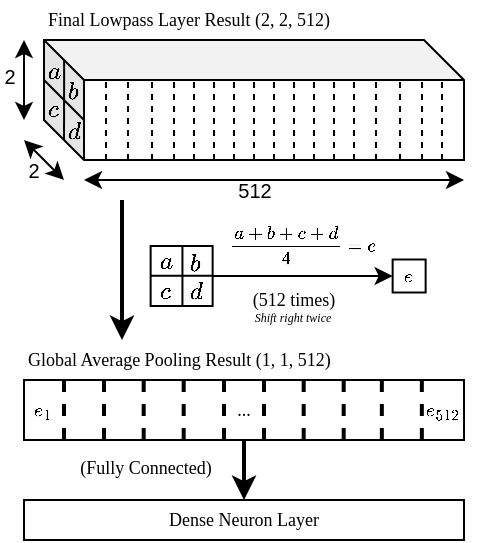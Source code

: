 <mxfile version="14.8.5" type="device"><diagram id="gdhqksm99C1h20tyCLCH" name="Page-1"><mxGraphModel dx="474" dy="278" grid="1" gridSize="10" guides="1" tooltips="1" connect="1" arrows="1" fold="1" page="1" pageScale="1" pageWidth="850" pageHeight="1100" math="1" shadow="0"><root><mxCell id="0"/><mxCell id="1" parent="0"/><mxCell id="H7Eu_JWm3RZs2MIvx3Li-54" value="$$\frac{a+b+c+d}{4}=e$$" style="text;html=1;strokeColor=none;fillColor=none;align=center;verticalAlign=middle;whiteSpace=wrap;rounded=0;fontFamily=Verdana;fontSize=9;" parent="1" vertex="1"><mxGeometry x="365.32" y="519" width="70" height="25" as="geometry"/></mxCell><mxCell id="H7Eu_JWm3RZs2MIvx3Li-3" value="" style="shape=cube;whiteSpace=wrap;html=1;boundedLbl=1;backgroundOutline=1;darkOpacity=0.05;darkOpacity2=0.1;fillColor=#FFFFFF;" parent="1" vertex="1"><mxGeometry x="270" y="430" width="210" height="60" as="geometry"/></mxCell><mxCell id="H7Eu_JWm3RZs2MIvx3Li-5" value="" style="endArrow=classic;startArrow=classic;html=1;" parent="1" edge="1"><mxGeometry width="50" height="50" relative="1" as="geometry"><mxPoint x="280" y="500" as="sourcePoint"/><mxPoint x="260" y="480" as="targetPoint"/></mxGeometry></mxCell><mxCell id="H7Eu_JWm3RZs2MIvx3Li-6" value="" style="endArrow=classic;startArrow=classic;html=1;" parent="1" edge="1"><mxGeometry width="50" height="50" relative="1" as="geometry"><mxPoint x="260" y="470" as="sourcePoint"/><mxPoint x="260" y="430" as="targetPoint"/></mxGeometry></mxCell><mxCell id="H7Eu_JWm3RZs2MIvx3Li-7" value="2" style="text;html=1;strokeColor=none;fillColor=none;align=center;verticalAlign=middle;whiteSpace=wrap;rounded=0;fontSize=10;" parent="1" vertex="1"><mxGeometry x="260" y="490" width="10" height="10" as="geometry"/></mxCell><mxCell id="H7Eu_JWm3RZs2MIvx3Li-8" value="2" style="text;html=1;strokeColor=none;fillColor=none;align=center;verticalAlign=middle;whiteSpace=wrap;rounded=0;fontSize=10;" parent="1" vertex="1"><mxGeometry x="248" y="443" width="10" height="10" as="geometry"/></mxCell><mxCell id="H7Eu_JWm3RZs2MIvx3Li-9" value="" style="endArrow=classic;startArrow=classic;html=1;fontSize=10;" parent="1" edge="1"><mxGeometry width="50" height="50" relative="1" as="geometry"><mxPoint x="290" y="500" as="sourcePoint"/><mxPoint x="480" y="500" as="targetPoint"/></mxGeometry></mxCell><mxCell id="H7Eu_JWm3RZs2MIvx3Li-10" value="512" style="text;html=1;strokeColor=none;fillColor=none;align=center;verticalAlign=middle;whiteSpace=wrap;rounded=0;fontSize=10;" parent="1" vertex="1"><mxGeometry x="362.5" y="500" width="25" height="10" as="geometry"/></mxCell><mxCell id="H7Eu_JWm3RZs2MIvx3Li-13" value="" style="verticalLabelPosition=bottom;shadow=0;dashed=1;align=center;html=1;verticalAlign=top;strokeWidth=1;shape=mxgraph.mockup.markup.line;direction=north;fontSize=10;fillColor=none;" parent="1" vertex="1"><mxGeometry x="340" y="450" width="10" height="40" as="geometry"/></mxCell><mxCell id="H7Eu_JWm3RZs2MIvx3Li-14" value="" style="verticalLabelPosition=bottom;shadow=0;dashed=1;align=center;html=1;verticalAlign=top;strokeWidth=1;shape=mxgraph.mockup.markup.line;direction=north;fontSize=10;fillColor=none;" parent="1" vertex="1"><mxGeometry x="330" y="450" width="10" height="40" as="geometry"/></mxCell><mxCell id="H7Eu_JWm3RZs2MIvx3Li-15" value="" style="verticalLabelPosition=bottom;shadow=0;dashed=1;align=center;html=1;verticalAlign=top;strokeWidth=1;shape=mxgraph.mockup.markup.line;direction=north;fontSize=10;fillColor=none;" parent="1" vertex="1"><mxGeometry x="319" y="450" width="10" height="40" as="geometry"/></mxCell><mxCell id="H7Eu_JWm3RZs2MIvx3Li-16" value="" style="verticalLabelPosition=bottom;shadow=0;dashed=1;align=center;html=1;verticalAlign=top;strokeWidth=1;shape=mxgraph.mockup.markup.line;direction=north;fontSize=10;fillColor=none;" parent="1" vertex="1"><mxGeometry x="307" y="450" width="10" height="40" as="geometry"/></mxCell><mxCell id="H7Eu_JWm3RZs2MIvx3Li-17" value="" style="verticalLabelPosition=bottom;shadow=0;dashed=1;align=center;html=1;verticalAlign=top;strokeWidth=1;shape=mxgraph.mockup.markup.line;direction=north;fontSize=10;fillColor=none;" parent="1" vertex="1"><mxGeometry x="296" y="450" width="10" height="40" as="geometry"/></mxCell><mxCell id="H7Eu_JWm3RZs2MIvx3Li-21" value="" style="verticalLabelPosition=bottom;shadow=0;dashed=1;align=center;html=1;verticalAlign=top;strokeWidth=1;shape=mxgraph.mockup.markup.line;direction=north;fontSize=10;fillColor=none;" parent="1" vertex="1"><mxGeometry x="360" y="450" width="10" height="40" as="geometry"/></mxCell><mxCell id="H7Eu_JWm3RZs2MIvx3Li-22" value="" style="verticalLabelPosition=bottom;shadow=0;dashed=1;align=center;html=1;verticalAlign=top;strokeWidth=1;shape=mxgraph.mockup.markup.line;direction=north;fontSize=10;fillColor=none;" parent="1" vertex="1"><mxGeometry x="350" y="450" width="10" height="40" as="geometry"/></mxCell><mxCell id="H7Eu_JWm3RZs2MIvx3Li-23" value="" style="verticalLabelPosition=bottom;shadow=0;dashed=1;align=center;html=1;verticalAlign=top;strokeWidth=1;shape=mxgraph.mockup.markup.line;direction=north;fontSize=10;fillColor=none;" parent="1" vertex="1"><mxGeometry x="380" y="450" width="10" height="40" as="geometry"/></mxCell><mxCell id="H7Eu_JWm3RZs2MIvx3Li-24" value="" style="verticalLabelPosition=bottom;shadow=0;dashed=1;align=center;html=1;verticalAlign=top;strokeWidth=1;shape=mxgraph.mockup.markup.line;direction=north;fontSize=10;fillColor=none;" parent="1" vertex="1"><mxGeometry x="370" y="450" width="10" height="40" as="geometry"/></mxCell><mxCell id="H7Eu_JWm3RZs2MIvx3Li-25" value="" style="verticalLabelPosition=bottom;shadow=0;dashed=1;align=center;html=1;verticalAlign=top;strokeWidth=1;shape=mxgraph.mockup.markup.line;direction=north;fontSize=10;fillColor=none;" parent="1" vertex="1"><mxGeometry x="400" y="450" width="10" height="40" as="geometry"/></mxCell><mxCell id="H7Eu_JWm3RZs2MIvx3Li-26" value="" style="verticalLabelPosition=bottom;shadow=0;dashed=1;align=center;html=1;verticalAlign=top;strokeWidth=1;shape=mxgraph.mockup.markup.line;direction=north;fontSize=10;fillColor=none;" parent="1" vertex="1"><mxGeometry x="390" y="450" width="10" height="40" as="geometry"/></mxCell><mxCell id="H7Eu_JWm3RZs2MIvx3Li-27" value="" style="verticalLabelPosition=bottom;shadow=0;dashed=1;align=center;html=1;verticalAlign=top;strokeWidth=1;shape=mxgraph.mockup.markup.line;direction=north;fontSize=10;fillColor=none;" parent="1" vertex="1"><mxGeometry x="420" y="450" width="10" height="40" as="geometry"/></mxCell><mxCell id="H7Eu_JWm3RZs2MIvx3Li-28" value="" style="verticalLabelPosition=bottom;shadow=0;dashed=1;align=center;html=1;verticalAlign=top;strokeWidth=1;shape=mxgraph.mockup.markup.line;direction=north;fontSize=10;fillColor=none;" parent="1" vertex="1"><mxGeometry x="410" y="450" width="10" height="40" as="geometry"/></mxCell><mxCell id="H7Eu_JWm3RZs2MIvx3Li-29" value="" style="verticalLabelPosition=bottom;shadow=0;dashed=1;align=center;html=1;verticalAlign=top;strokeWidth=1;shape=mxgraph.mockup.markup.line;direction=north;fontSize=10;fillColor=none;" parent="1" vertex="1"><mxGeometry x="443" y="450" width="10" height="40" as="geometry"/></mxCell><mxCell id="H7Eu_JWm3RZs2MIvx3Li-30" value="" style="verticalLabelPosition=bottom;shadow=0;dashed=1;align=center;html=1;verticalAlign=top;strokeWidth=1;shape=mxgraph.mockup.markup.line;direction=north;fontSize=10;fillColor=none;" parent="1" vertex="1"><mxGeometry x="431" y="450" width="10" height="40" as="geometry"/></mxCell><mxCell id="H7Eu_JWm3RZs2MIvx3Li-31" value="" style="verticalLabelPosition=bottom;shadow=0;dashed=1;align=center;html=1;verticalAlign=top;strokeWidth=1;shape=mxgraph.mockup.markup.line;direction=north;fontSize=10;fillColor=none;" parent="1" vertex="1"><mxGeometry x="464" y="450" width="10" height="40" as="geometry"/></mxCell><mxCell id="H7Eu_JWm3RZs2MIvx3Li-32" value="" style="verticalLabelPosition=bottom;shadow=0;dashed=1;align=center;html=1;verticalAlign=top;strokeWidth=1;shape=mxgraph.mockup.markup.line;direction=north;fontSize=10;fillColor=none;" parent="1" vertex="1"><mxGeometry x="454" y="450" width="10" height="40" as="geometry"/></mxCell><mxCell id="H7Eu_JWm3RZs2MIvx3Li-42" value="" style="endArrow=none;html=1;fontSize=10;" parent="1" edge="1"><mxGeometry width="50" height="50" relative="1" as="geometry"><mxPoint x="290" y="470" as="sourcePoint"/><mxPoint x="270" y="450" as="targetPoint"/></mxGeometry></mxCell><mxCell id="H7Eu_JWm3RZs2MIvx3Li-43" value="" style="endArrow=none;html=1;fontSize=10;entryX=0.048;entryY=0.167;entryDx=0;entryDy=0;entryPerimeter=0;" parent="1" target="H7Eu_JWm3RZs2MIvx3Li-3" edge="1"><mxGeometry width="50" height="50" relative="1" as="geometry"><mxPoint x="280" y="480" as="sourcePoint"/><mxPoint x="280" y="450" as="targetPoint"/></mxGeometry></mxCell><mxCell id="H7Eu_JWm3RZs2MIvx3Li-44" value="" style="endArrow=classic;html=1;fontSize=10;strokeWidth=2;" parent="1" edge="1"><mxGeometry width="50" height="50" relative="1" as="geometry"><mxPoint x="309" y="510" as="sourcePoint"/><mxPoint x="309" y="580" as="targetPoint"/></mxGeometry></mxCell><mxCell id="H7Eu_JWm3RZs2MIvx3Li-46" value="" style="rounded=0;whiteSpace=wrap;html=1;fontSize=10;fillColor=none;" parent="1" vertex="1"><mxGeometry x="323.32" y="533" width="31" height="30" as="geometry"/></mxCell><mxCell id="H7Eu_JWm3RZs2MIvx3Li-47" value="" style="endArrow=none;html=1;fontSize=10;" parent="1" edge="1"><mxGeometry width="50" height="50" relative="1" as="geometry"><mxPoint x="339.22" y="563" as="sourcePoint"/><mxPoint x="339.22" y="533" as="targetPoint"/></mxGeometry></mxCell><mxCell id="H7Eu_JWm3RZs2MIvx3Li-48" value="" style="endArrow=none;html=1;fontSize=10;" parent="1" edge="1"><mxGeometry width="50" height="50" relative="1" as="geometry"><mxPoint x="323.22" y="547.9" as="sourcePoint"/><mxPoint x="354.32" y="547.9" as="targetPoint"/></mxGeometry></mxCell><mxCell id="H7Eu_JWm3RZs2MIvx3Li-49" value="$$a$$" style="text;html=1;strokeColor=none;fillColor=none;align=center;verticalAlign=middle;whiteSpace=wrap;rounded=0;fontSize=12;fontFamily=Verdana;" parent="1" vertex="1"><mxGeometry x="326.32" y="535" width="10" height="10" as="geometry"/></mxCell><mxCell id="H7Eu_JWm3RZs2MIvx3Li-50" value="$$b$$" style="text;html=1;strokeColor=none;fillColor=none;align=center;verticalAlign=middle;whiteSpace=wrap;rounded=0;fontSize=12;fontFamily=Verdana;" parent="1" vertex="1"><mxGeometry x="341.32" y="536" width="10" height="10" as="geometry"/></mxCell><mxCell id="H7Eu_JWm3RZs2MIvx3Li-51" value="$$c$$" style="text;html=1;strokeColor=none;fillColor=none;align=center;verticalAlign=middle;whiteSpace=wrap;rounded=0;fontSize=12;fontFamily=Verdana;" parent="1" vertex="1"><mxGeometry x="326.32" y="551" width="10" height="7" as="geometry"/></mxCell><mxCell id="H7Eu_JWm3RZs2MIvx3Li-52" value="$$d$$" style="text;html=1;strokeColor=none;fillColor=none;align=center;verticalAlign=middle;whiteSpace=wrap;rounded=0;fontSize=12;fontFamily=Verdana;" parent="1" vertex="1"><mxGeometry x="341.32" y="550" width="10" height="10" as="geometry"/></mxCell><mxCell id="H7Eu_JWm3RZs2MIvx3Li-53" value="" style="endArrow=classic;html=1;fontFamily=Verdana;fontSize=12;exitX=1;exitY=0.5;exitDx=0;exitDy=0;" parent="1" source="H7Eu_JWm3RZs2MIvx3Li-46" edge="1"><mxGeometry width="50" height="50" relative="1" as="geometry"><mxPoint x="364.32" y="583" as="sourcePoint"/><mxPoint x="444.32" y="548" as="targetPoint"/></mxGeometry></mxCell><mxCell id="H7Eu_JWm3RZs2MIvx3Li-55" value="$$e$$" style="whiteSpace=wrap;html=1;aspect=fixed;fontFamily=Verdana;fontSize=9;fillColor=none;" parent="1" vertex="1"><mxGeometry x="444.32" y="539.75" width="16.5" height="16.5" as="geometry"/></mxCell><mxCell id="H7Eu_JWm3RZs2MIvx3Li-56" value="&lt;span style=&quot;font-style: normal&quot;&gt;(512 times)&lt;/span&gt;" style="text;html=1;strokeColor=none;fillColor=none;align=center;verticalAlign=middle;whiteSpace=wrap;rounded=0;fontFamily=Verdana;fontSize=9;fontStyle=2" parent="1" vertex="1"><mxGeometry x="365.32" y="550" width="60" height="20" as="geometry"/></mxCell><mxCell id="H7Eu_JWm3RZs2MIvx3Li-57" value="" style="rounded=0;whiteSpace=wrap;html=1;fontFamily=Verdana;fontSize=9;fillColor=none;" parent="1" vertex="1"><mxGeometry x="260" y="600" width="220" height="30" as="geometry"/></mxCell><mxCell id="H7Eu_JWm3RZs2MIvx3Li-58" value="" style="endArrow=none;html=1;fontFamily=Verdana;fontSize=9;strokeWidth=2;dashed=1;" parent="1" edge="1"><mxGeometry width="50" height="50" relative="1" as="geometry"><mxPoint x="280" y="630" as="sourcePoint"/><mxPoint x="280" y="600" as="targetPoint"/></mxGeometry></mxCell><mxCell id="H7Eu_JWm3RZs2MIvx3Li-59" value="" style="endArrow=none;html=1;fontFamily=Verdana;fontSize=9;strokeWidth=2;dashed=1;" parent="1" edge="1"><mxGeometry width="50" height="50" relative="1" as="geometry"><mxPoint x="300" y="630" as="sourcePoint"/><mxPoint x="300" y="600" as="targetPoint"/></mxGeometry></mxCell><mxCell id="H7Eu_JWm3RZs2MIvx3Li-60" value="" style="endArrow=none;html=1;fontFamily=Verdana;fontSize=9;strokeWidth=2;dashed=1;" parent="1" edge="1"><mxGeometry width="50" height="50" relative="1" as="geometry"><mxPoint x="319.84" y="630" as="sourcePoint"/><mxPoint x="319.84" y="600" as="targetPoint"/></mxGeometry></mxCell><mxCell id="H7Eu_JWm3RZs2MIvx3Li-61" value="" style="endArrow=none;html=1;fontFamily=Verdana;fontSize=9;strokeWidth=2;dashed=1;" parent="1" edge="1"><mxGeometry width="50" height="50" relative="1" as="geometry"><mxPoint x="339.84" y="630" as="sourcePoint"/><mxPoint x="339.84" y="600" as="targetPoint"/></mxGeometry></mxCell><mxCell id="H7Eu_JWm3RZs2MIvx3Li-62" value="" style="endArrow=none;html=1;fontFamily=Verdana;fontSize=9;strokeWidth=2;dashed=1;" parent="1" edge="1"><mxGeometry width="50" height="50" relative="1" as="geometry"><mxPoint x="360" y="630" as="sourcePoint"/><mxPoint x="360" y="600" as="targetPoint"/></mxGeometry></mxCell><mxCell id="H7Eu_JWm3RZs2MIvx3Li-63" value="" style="endArrow=none;html=1;fontFamily=Verdana;fontSize=9;strokeWidth=2;dashed=1;" parent="1" edge="1"><mxGeometry width="50" height="50" relative="1" as="geometry"><mxPoint x="380" y="630" as="sourcePoint"/><mxPoint x="380" y="600" as="targetPoint"/></mxGeometry></mxCell><mxCell id="H7Eu_JWm3RZs2MIvx3Li-64" value="" style="endArrow=none;html=1;fontFamily=Verdana;fontSize=9;strokeWidth=2;dashed=1;" parent="1" edge="1"><mxGeometry width="50" height="50" relative="1" as="geometry"><mxPoint x="399.84" y="630" as="sourcePoint"/><mxPoint x="399.84" y="600" as="targetPoint"/></mxGeometry></mxCell><mxCell id="H7Eu_JWm3RZs2MIvx3Li-65" value="" style="endArrow=none;html=1;fontFamily=Verdana;fontSize=9;strokeWidth=2;dashed=1;" parent="1" edge="1"><mxGeometry width="50" height="50" relative="1" as="geometry"><mxPoint x="419.84" y="630" as="sourcePoint"/><mxPoint x="419.84" y="600" as="targetPoint"/></mxGeometry></mxCell><mxCell id="H7Eu_JWm3RZs2MIvx3Li-66" value="" style="endArrow=none;html=1;fontFamily=Verdana;fontSize=9;strokeWidth=2;dashed=1;" parent="1" edge="1"><mxGeometry width="50" height="50" relative="1" as="geometry"><mxPoint x="438.92" y="630" as="sourcePoint"/><mxPoint x="438.92" y="600" as="targetPoint"/></mxGeometry></mxCell><mxCell id="H7Eu_JWm3RZs2MIvx3Li-67" value="" style="endArrow=none;html=1;fontFamily=Verdana;fontSize=9;strokeWidth=2;dashed=1;" parent="1" edge="1"><mxGeometry width="50" height="50" relative="1" as="geometry"><mxPoint x="458.92" y="630" as="sourcePoint"/><mxPoint x="458.92" y="600" as="targetPoint"/></mxGeometry></mxCell><mxCell id="H7Eu_JWm3RZs2MIvx3Li-68" value="$$a$$" style="text;html=1;strokeColor=none;fillColor=none;align=center;verticalAlign=middle;whiteSpace=wrap;rounded=0;fontSize=12;fontFamily=Verdana;" parent="1" vertex="1"><mxGeometry x="270" y="440" width="10" height="10" as="geometry"/></mxCell><mxCell id="H7Eu_JWm3RZs2MIvx3Li-69" value="$$b$$" style="text;html=1;strokeColor=none;fillColor=none;align=center;verticalAlign=middle;whiteSpace=wrap;rounded=0;fontSize=12;fontFamily=Verdana;" parent="1" vertex="1"><mxGeometry x="280" y="450" width="10" height="10" as="geometry"/></mxCell><mxCell id="H7Eu_JWm3RZs2MIvx3Li-70" value="$$c$$" style="text;html=1;strokeColor=none;fillColor=none;align=center;verticalAlign=middle;whiteSpace=wrap;rounded=0;fontSize=12;fontFamily=Verdana;" parent="1" vertex="1"><mxGeometry x="270" y="460" width="10" height="7" as="geometry"/></mxCell><mxCell id="H7Eu_JWm3RZs2MIvx3Li-71" value="$$d$$" style="text;html=1;strokeColor=none;fillColor=none;align=center;verticalAlign=middle;whiteSpace=wrap;rounded=0;fontSize=12;fontFamily=Verdana;" parent="1" vertex="1"><mxGeometry x="280" y="470" width="10" height="10" as="geometry"/></mxCell><mxCell id="H7Eu_JWm3RZs2MIvx3Li-73" value="$$e_1$$" style="text;html=1;strokeColor=none;fillColor=none;align=center;verticalAlign=middle;whiteSpace=wrap;rounded=0;fontFamily=Verdana;fontSize=9;" parent="1" vertex="1"><mxGeometry x="265" y="611.88" width="10" height="6.25" as="geometry"/></mxCell><mxCell id="H7Eu_JWm3RZs2MIvx3Li-74" value="$$e_{512}$$" style="text;html=1;strokeColor=none;fillColor=none;align=center;verticalAlign=middle;whiteSpace=wrap;rounded=0;fontFamily=Verdana;fontSize=9;" parent="1" vertex="1"><mxGeometry x="462" y="611.88" width="16" height="6.25" as="geometry"/></mxCell><mxCell id="H7Eu_JWm3RZs2MIvx3Li-75" value="" style="endArrow=classic;html=1;fontFamily=Verdana;fontSize=9;strokeWidth=2;exitX=0.5;exitY=1;exitDx=0;exitDy=0;" parent="1" source="H7Eu_JWm3RZs2MIvx3Li-57" edge="1"><mxGeometry width="50" height="50" relative="1" as="geometry"><mxPoint x="360" y="690" as="sourcePoint"/><mxPoint x="370" y="660" as="targetPoint"/></mxGeometry></mxCell><mxCell id="H7Eu_JWm3RZs2MIvx3Li-76" value="Dense Neuron Layer" style="rounded=0;whiteSpace=wrap;html=1;fontFamily=Verdana;fontSize=9;fillColor=none;" parent="1" vertex="1"><mxGeometry x="260" y="660" width="220" height="20" as="geometry"/></mxCell><mxCell id="H7Eu_JWm3RZs2MIvx3Li-77" value="Final Lowpass Layer Result (2, 2, 512)" style="text;html=1;strokeColor=none;fillColor=none;align=left;verticalAlign=middle;whiteSpace=wrap;rounded=0;fontFamily=Verdana;fontSize=9;" parent="1" vertex="1"><mxGeometry x="270" y="410" width="180" height="20" as="geometry"/></mxCell><mxCell id="H7Eu_JWm3RZs2MIvx3Li-78" value="Global Average Pooling Result (1, 1, 512)" style="text;html=1;strokeColor=none;fillColor=none;align=left;verticalAlign=middle;whiteSpace=wrap;rounded=0;fontFamily=Verdana;fontSize=9;" parent="1" vertex="1"><mxGeometry x="260" y="580" width="200" height="20" as="geometry"/></mxCell><mxCell id="H7Eu_JWm3RZs2MIvx3Li-79" value="..." style="text;html=1;strokeColor=none;fillColor=none;align=center;verticalAlign=middle;whiteSpace=wrap;rounded=0;fontFamily=Verdana;fontSize=9;" parent="1" vertex="1"><mxGeometry x="365" y="605" width="10" height="20" as="geometry"/></mxCell><mxCell id="H7Eu_JWm3RZs2MIvx3Li-80" value="(Fully Connected)" style="text;html=1;strokeColor=none;fillColor=none;align=center;verticalAlign=middle;whiteSpace=wrap;rounded=0;fontFamily=Verdana;fontSize=9;" parent="1" vertex="1"><mxGeometry x="278.5" y="636" width="84" height="15" as="geometry"/></mxCell><mxCell id="H7Eu_JWm3RZs2MIvx3Li-81" value="&lt;i&gt;&lt;font style=&quot;font-size: 6px&quot;&gt;Shift right twice&lt;/font&gt;&lt;/i&gt;" style="text;html=1;strokeColor=none;fillColor=none;align=center;verticalAlign=middle;whiteSpace=wrap;rounded=0;fontFamily=Verdana;fontSize=9;" parent="1" vertex="1"><mxGeometry x="367.34" y="563" width="55.32" height="10" as="geometry"/></mxCell></root></mxGraphModel></diagram></mxfile>